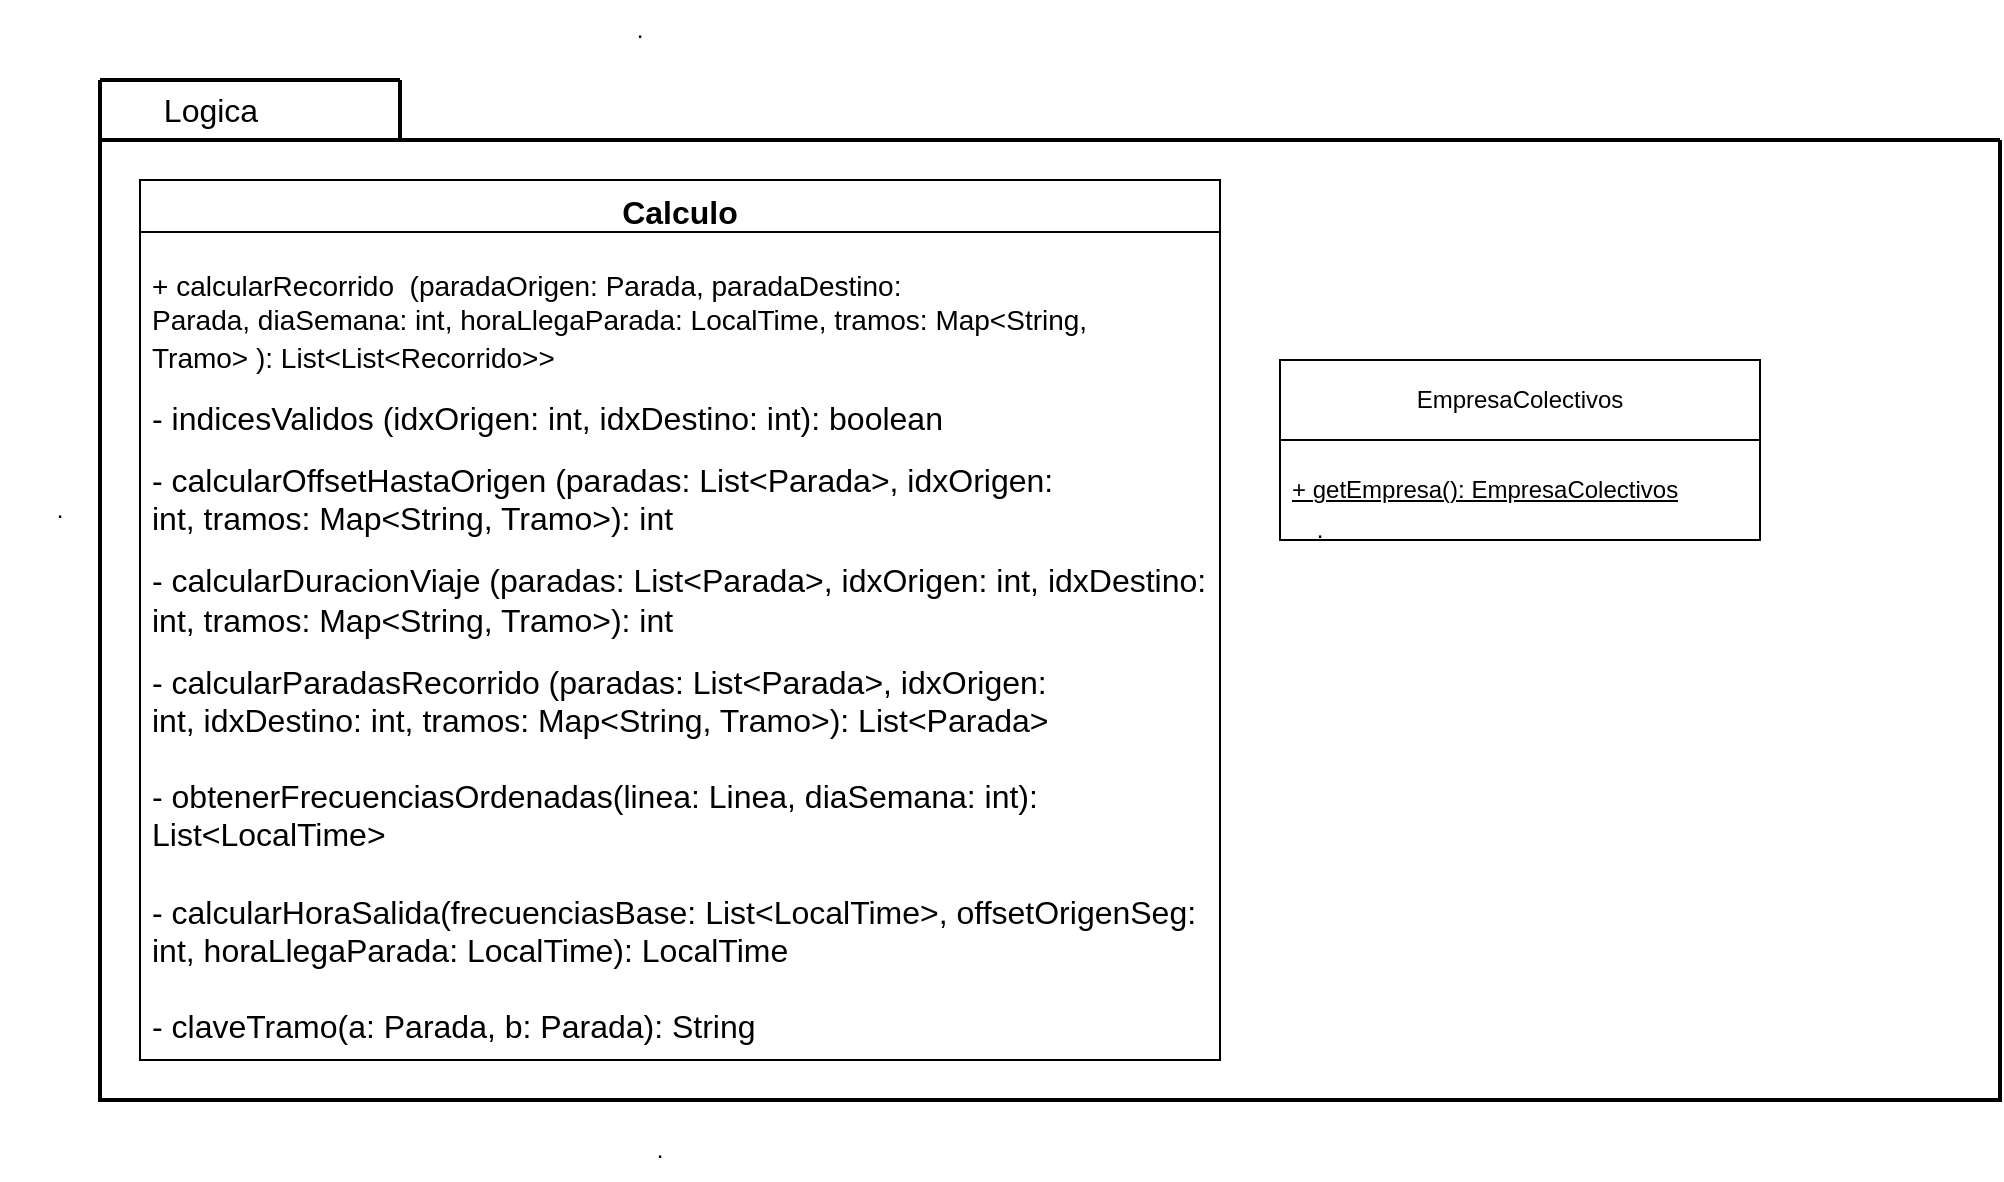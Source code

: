 <mxfile scale="1" border="0" version="28.2.7">
  <diagram name="Página-1" id="cbDElEv1fS12Vc9QogJ1">
    <mxGraphModel dx="1426" dy="1962" grid="1" gridSize="10" guides="1" tooltips="1" connect="1" arrows="1" fold="1" page="1" pageScale="1" pageWidth="827" pageHeight="1169" math="0" shadow="0">
      <root>
        <mxCell id="0" />
        <mxCell id="1" parent="0" />
        <mxCell id="taK4Hgl8xmj-7yD5E5OV-5" value="" style="swimlane;startSize=0;align=center;strokeWidth=2;" parent="1" vertex="1">
          <mxGeometry x="120" y="-50" width="950" height="480" as="geometry" />
        </mxCell>
        <mxCell id="LflXMjG5CBFgQegLdkp7-1" value="EmpresaColectivos" style="swimlane;fontStyle=0;childLayout=stackLayout;horizontal=1;startSize=40;horizontalStack=0;resizeParent=1;resizeParentMax=0;resizeLast=0;collapsible=1;marginBottom=0;whiteSpace=wrap;html=1;" vertex="1" parent="taK4Hgl8xmj-7yD5E5OV-5">
          <mxGeometry x="590" y="110" width="240" height="90" as="geometry" />
        </mxCell>
        <mxCell id="LflXMjG5CBFgQegLdkp7-2" value="&lt;div&gt;&lt;u&gt;+ getEmpresa(): EmpresaColectivos&lt;/u&gt;&lt;/div&gt;" style="text;strokeColor=none;fillColor=none;align=left;verticalAlign=middle;spacingLeft=4;spacingRight=4;overflow=hidden;points=[[0,0.5],[1,0.5]];portConstraint=eastwest;rotatable=0;whiteSpace=wrap;html=1;" vertex="1" parent="LflXMjG5CBFgQegLdkp7-1">
          <mxGeometry y="40" width="240" height="50" as="geometry" />
        </mxCell>
        <mxCell id="taK4Hgl8xmj-7yD5E5OV-14" value="" style="swimlane;startSize=0;strokeWidth=2;" parent="1" vertex="1">
          <mxGeometry x="120" y="-80" width="150" height="30" as="geometry" />
        </mxCell>
        <mxCell id="taK4Hgl8xmj-7yD5E5OV-15" value="Logica" style="text;html=1;align=center;verticalAlign=middle;resizable=0;points=[];autosize=1;strokeColor=none;fillColor=none;fontSize=16;" parent="taK4Hgl8xmj-7yD5E5OV-14" vertex="1">
          <mxGeometry x="20" width="70" height="30" as="geometry" />
        </mxCell>
        <mxCell id="v-9L28X-xbCv7sonT7Yz-1" value="&lt;font style=&quot;font-size: 16px;&quot;&gt;Calculo&lt;/font&gt;" style="swimlane;fontStyle=1;align=center;verticalAlign=top;childLayout=stackLayout;horizontal=1;startSize=26;horizontalStack=0;resizeParent=1;resizeParentMax=0;resizeLast=0;collapsible=1;marginBottom=0;whiteSpace=wrap;html=1;" parent="1" vertex="1">
          <mxGeometry x="140" y="-30" width="540" height="440" as="geometry">
            <mxRectangle x="160" y="90" width="100" height="30" as="alternateBounds" />
          </mxGeometry>
        </mxCell>
        <mxCell id="v-9L28X-xbCv7sonT7Yz-4" value="&lt;p class=&quot;MsoNormal&quot;&gt;&lt;font style=&quot;font-size: 14px;&quot;&gt;+ calcularRecorrido&amp;nbsp; (paradaOrigen: Parada, paradaDestino:&lt;br&gt;Parada, diaSemana: int, horaLlegaParada: LocalTime, tramos: Map&amp;lt;String,&lt;br&gt;Tramo&amp;gt; ): List&amp;lt;List&amp;lt;Recorrido&amp;gt;&amp;gt;&amp;nbsp;&lt;/font&gt;&lt;font size=&quot;3&quot;&gt;&lt;br&gt;&lt;/font&gt;&lt;/p&gt;&lt;p class=&quot;MsoNormal&quot;&gt;&lt;font size=&quot;3&quot;&gt;- indicesValidos (&lt;span style=&quot;background-color: transparent; color: light-dark(rgb(0, 0, 0), rgb(255, 255, 255));&quot;&gt;idxOrigen: int,&amp;nbsp;&lt;/span&gt;&lt;span style=&quot;background-color: transparent; color: light-dark(rgb(0, 0, 0), rgb(255, 255, 255));&quot;&gt;idxDestino: int&lt;/span&gt;&lt;span style=&quot;background-color: transparent; color: light-dark(rgb(0, 0, 0), rgb(255, 255, 255));&quot;&gt;): boolean&lt;/span&gt;&lt;/font&gt;&lt;/p&gt;&lt;p class=&quot;MsoNormal&quot;&gt;&lt;font size=&quot;3&quot;&gt;- calcularOffsetHastaOrigen (&lt;span style=&quot;background-color: transparent; color: light-dark(rgb(0, 0, 0), rgb(255, 255, 255));&quot;&gt;paradas: List&amp;lt;Parada&amp;gt;,&amp;nbsp;&lt;/span&gt;&lt;span style=&quot;background-color: transparent; color: light-dark(rgb(0, 0, 0), rgb(255, 255, 255));&quot;&gt;idxOrigen: int,&amp;nbsp;&lt;/span&gt;&lt;span style=&quot;background-color: transparent; color: light-dark(rgb(0, 0, 0), rgb(255, 255, 255));&quot;&gt;tramos: Map&amp;lt;String, Tramo&amp;gt;&lt;/span&gt;&lt;span style=&quot;background-color: transparent; color: light-dark(rgb(0, 0, 0), rgb(255, 255, 255));&quot;&gt;): int&lt;/span&gt;&lt;span style=&quot;background-color: transparent; color: light-dark(rgb(0, 0, 0), rgb(255, 255, 255));&quot;&gt;&amp;nbsp;&lt;/span&gt;&lt;/font&gt;&lt;/p&gt;&lt;p class=&quot;MsoNormal&quot;&gt;&lt;font size=&quot;3&quot;&gt;- calcularDuracionViaje (&lt;span style=&quot;background-color: transparent; color: light-dark(rgb(0, 0, 0), rgb(255, 255, 255));&quot;&gt;paradas: List&amp;lt;Parada&amp;gt;,&amp;nbsp;&lt;/span&gt;&lt;span style=&quot;background-color: transparent; color: light-dark(rgb(0, 0, 0), rgb(255, 255, 255));&quot;&gt;idxOrigen: int,&amp;nbsp;&lt;/span&gt;&lt;span style=&quot;background-color: transparent; color: light-dark(rgb(0, 0, 0), rgb(255, 255, 255));&quot;&gt;idxDestino: int,&amp;nbsp;&lt;/span&gt;&lt;span style=&quot;background-color: transparent; color: light-dark(rgb(0, 0, 0), rgb(255, 255, 255));&quot;&gt;tramos: Map&amp;lt;String, Tramo&amp;gt;&lt;/span&gt;&lt;span style=&quot;background-color: transparent; color: light-dark(rgb(0, 0, 0), rgb(255, 255, 255));&quot;&gt;): int&lt;/span&gt;&lt;/font&gt;&lt;/p&gt;&lt;div&gt;&lt;div&gt;&lt;font size=&quot;3&quot;&gt;- calcularParadasRecorrido (&lt;span style=&quot;background-color: transparent; color: light-dark(rgb(0, 0, 0), rgb(255, 255, 255));&quot;&gt;paradas: List&amp;lt;Parada&amp;gt;,&amp;nbsp;&lt;/span&gt;&lt;span style=&quot;background-color: transparent; color: light-dark(rgb(0, 0, 0), rgb(255, 255, 255));&quot;&gt;idxOrigen: int,&amp;nbsp;&lt;/span&gt;&lt;span style=&quot;background-color: transparent; color: light-dark(rgb(0, 0, 0), rgb(255, 255, 255));&quot;&gt;idxDestino: int,&amp;nbsp;&lt;/span&gt;&lt;span style=&quot;background-color: transparent; color: light-dark(rgb(0, 0, 0), rgb(255, 255, 255));&quot;&gt;tramos: Map&amp;lt;String, Tramo&amp;gt;&lt;/span&gt;&lt;span style=&quot;background-color: transparent; color: light-dark(rgb(0, 0, 0), rgb(255, 255, 255));&quot;&gt;): List&amp;lt;Parada&amp;gt;&lt;/span&gt;&lt;/font&gt;&lt;/div&gt;&lt;/div&gt;&lt;div&gt;&lt;span style=&quot;background-color: transparent; color: light-dark(rgb(0, 0, 0), rgb(255, 255, 255));&quot;&gt;&lt;font size=&quot;3&quot;&gt;&lt;br&gt;&lt;/font&gt;&lt;/span&gt;&lt;/div&gt;&lt;div&gt;&lt;span style=&quot;background-color: transparent;&quot;&gt;&lt;div style=&quot;&quot;&gt;&lt;font size=&quot;3&quot;&gt;- obtenerFrecuenciasOrdenadas(&lt;span style=&quot;background-color: transparent; color: light-dark(rgb(0, 0, 0), rgb(255, 255, 255));&quot;&gt;linea: Linea,&amp;nbsp;&lt;/span&gt;&lt;span style=&quot;background-color: transparent; color: light-dark(rgb(0, 0, 0), rgb(255, 255, 255));&quot;&gt;diaSemana: int)&lt;/span&gt;&lt;/font&gt;&lt;span style=&quot;background-color: transparent;&quot;&gt;&lt;font size=&quot;3&quot;&gt;: List&amp;lt;LocalTime&amp;gt;&lt;/font&gt;&lt;/span&gt;&lt;/div&gt;&lt;div style=&quot;&quot;&gt;&lt;span style=&quot;background-color: transparent;&quot;&gt;&lt;font size=&quot;3&quot;&gt;&lt;font color=&quot;rgba(237, 237, 237, 0)&quot;&gt;&lt;br&gt;&lt;/font&gt;&lt;/font&gt;&lt;div style=&quot;color: light-dark(rgb(0, 0, 0), rgb(255, 255, 255));&quot;&gt;&lt;font size=&quot;3&quot;&gt;- calcularHoraSalida(&lt;span style=&quot;background-color: transparent; color: light-dark(rgb(0, 0, 0), rgb(255, 255, 255));&quot;&gt;frecuenciasBase: List&amp;lt;LocalTime&amp;gt;,&amp;nbsp;&lt;/span&gt;&lt;span style=&quot;background-color: transparent; color: light-dark(rgb(0, 0, 0), rgb(255, 255, 255));&quot;&gt;offsetOrigenSeg: int,&amp;nbsp;&lt;/span&gt;&lt;span style=&quot;background-color: transparent; color: light-dark(rgb(0, 0, 0), rgb(255, 255, 255));&quot;&gt;horaLlegaParada: LocalTime&lt;/span&gt;&lt;span style=&quot;background-color: transparent; color: light-dark(rgb(0, 0, 0), rgb(255, 255, 255));&quot;&gt;): LocalTime&lt;/span&gt;&lt;/font&gt;&lt;/div&gt;&lt;div style=&quot;color: light-dark(rgb(0, 0, 0), rgb(255, 255, 255));&quot;&gt;&lt;span style=&quot;background-color: transparent; color: light-dark(rgb(0, 0, 0), rgb(255, 255, 255));&quot;&gt;&lt;font size=&quot;3&quot;&gt;&lt;br&gt;&lt;/font&gt;&lt;/span&gt;&lt;/div&gt;&lt;div style=&quot;&quot;&gt;&lt;span style=&quot;background-color: transparent;&quot;&gt;&lt;div style=&quot;&quot;&gt;&lt;font size=&quot;3&quot;&gt;&lt;span style=&quot;background-color: transparent; color: light-dark(rgb(0, 0, 0), rgb(255, 255, 255));&quot;&gt;- claveTramo(&lt;/span&gt;&lt;span style=&quot;background-color: transparent; color: light-dark(rgb(0, 0, 0), rgb(255, 255, 255));&quot;&gt;a: Parada,&amp;nbsp;&lt;/span&gt;&lt;span style=&quot;background-color: transparent; color: light-dark(rgb(0, 0, 0), rgb(255, 255, 255));&quot;&gt;b: Parada&lt;/span&gt;&lt;span style=&quot;background-color: transparent; color: light-dark(rgb(0, 0, 0), rgb(255, 255, 255));&quot;&gt;): String&lt;/span&gt;&lt;/font&gt;&lt;/div&gt;&lt;/span&gt;&lt;/div&gt;&lt;div style=&quot;color: light-dark(rgb(0, 0, 0), rgb(255, 255, 255));&quot;&gt;&lt;span style=&quot;background-color: transparent; color: light-dark(rgb(0, 0, 0), rgb(255, 255, 255));&quot;&gt;&lt;br&gt;&lt;/span&gt;&lt;/div&gt;&lt;div style=&quot;color: light-dark(rgb(0, 0, 0), rgb(255, 255, 255));&quot;&gt;&lt;span style=&quot;background-color: transparent; color: light-dark(rgb(0, 0, 0), rgb(255, 255, 255));&quot;&gt;&lt;br&gt;&lt;/span&gt;&lt;/div&gt;&lt;div style=&quot;color: light-dark(rgb(0, 0, 0), rgb(255, 255, 255));&quot;&gt;&lt;span style=&quot;background-color: transparent; color: light-dark(rgb(0, 0, 0), rgb(255, 255, 255));&quot;&gt;&lt;br&gt;&lt;/span&gt;&lt;/div&gt;&lt;div style=&quot;color: light-dark(rgb(0, 0, 0), rgb(255, 255, 255));&quot;&gt;&lt;span style=&quot;background-color: transparent; color: light-dark(rgb(0, 0, 0), rgb(255, 255, 255));&quot;&gt;&lt;br&gt;&lt;/span&gt;&lt;/div&gt;&lt;/span&gt;&lt;/div&gt;&lt;/span&gt;&lt;/div&gt;" style="text;strokeColor=none;fillColor=none;align=left;verticalAlign=top;spacingLeft=4;spacingRight=4;overflow=hidden;rotatable=0;points=[[0,0.5],[1,0.5]];portConstraint=eastwest;whiteSpace=wrap;html=1;" parent="v-9L28X-xbCv7sonT7Yz-1" vertex="1">
          <mxGeometry y="26" width="540" height="414" as="geometry" />
        </mxCell>
        <mxCell id="taK4Hgl8xmj-7yD5E5OV-16" value="." style="text;html=1;whiteSpace=wrap;strokeColor=none;fillColor=none;align=center;verticalAlign=middle;rounded=0;" parent="1" vertex="1">
          <mxGeometry x="70" y="120" width="60" height="30" as="geometry" />
        </mxCell>
        <mxCell id="taK4Hgl8xmj-7yD5E5OV-17" value="." style="text;html=1;whiteSpace=wrap;strokeColor=none;fillColor=none;align=center;verticalAlign=middle;rounded=0;" parent="1" vertex="1">
          <mxGeometry x="700" y="130" width="60" height="30" as="geometry" />
        </mxCell>
        <mxCell id="taK4Hgl8xmj-7yD5E5OV-19" value="." style="text;html=1;whiteSpace=wrap;strokeColor=none;fillColor=none;align=center;verticalAlign=middle;rounded=0;" parent="1" vertex="1">
          <mxGeometry x="370" y="440" width="60" height="30" as="geometry" />
        </mxCell>
        <mxCell id="taK4Hgl8xmj-7yD5E5OV-20" value="." style="text;html=1;whiteSpace=wrap;strokeColor=none;fillColor=none;align=center;verticalAlign=middle;rounded=0;" parent="1" vertex="1">
          <mxGeometry x="360" y="-120" width="60" height="30" as="geometry" />
        </mxCell>
      </root>
    </mxGraphModel>
  </diagram>
</mxfile>
